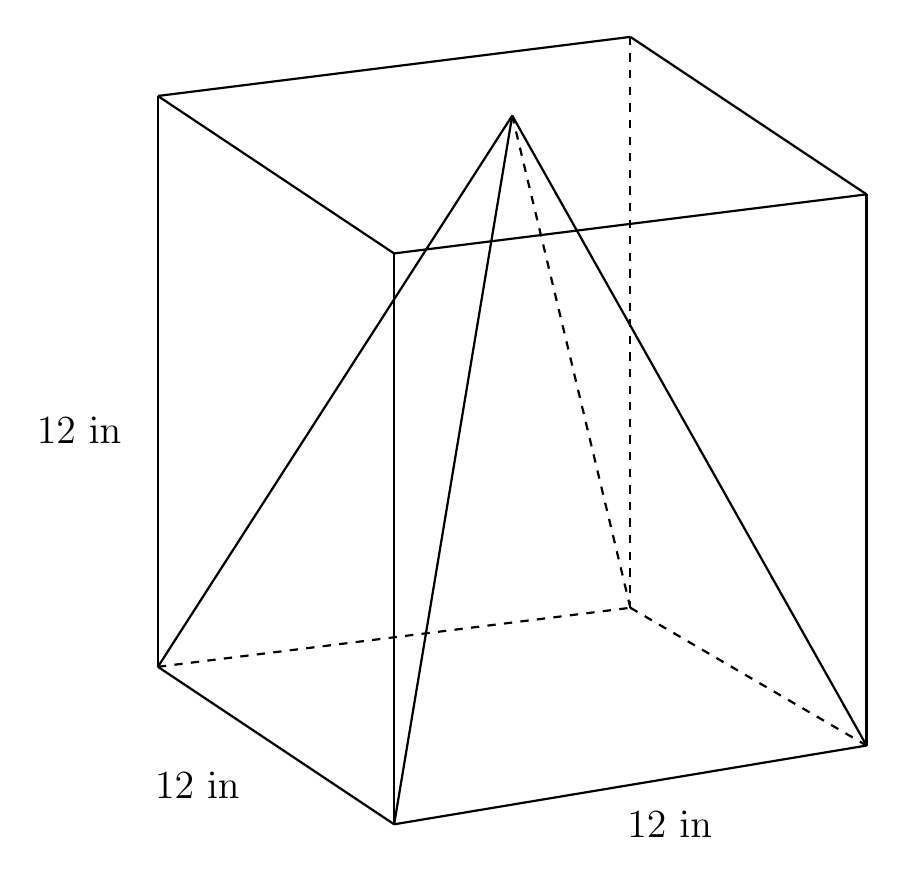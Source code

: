 \begin{tikzpicture}
	\node (0) at (0.5, 5) {};
	\node (1) at (-4, -2) {};
	\node (2) at (-1, -4) {};
	\node (3) at (5, -3) {};
	\node (4) at (2, -1.25) {};
	\node (5) at (-4, 5.25) {};
	\node (6) at (-1, 3.25) {};
	\node (7) at (5, 4) {};
	\node (8) at (2, 6) {};

	\draw [thick] (1.center) to (2.center);
	\draw [thick] (2.center) to (0.center);
	\draw [thick] (0.center) to (1.center);
	\draw [thick] (0.center) to (3.center);
	\draw [thick] (3.center) to (2.center);
	\draw [dashed, thick] (1.center) to (4.center);
	\draw [dashed, thick] (4.center) to (3.center);
	\draw [dashed, thick] (4.center) to (0.center);
	\draw [thick] (5.center) to (6.center);
	\draw [thick] (6.center) to (7.center);
	\draw [thick] (7.center) to (8.center);
	\draw [thick] (5.center) to (8.center);
	\draw [thick] (5.center) to (1.center);
	\draw [thick] (6.center) to (2.center);
	\draw [thick] (7.center) to (3.center);
	\draw [dashed, thick] (8.center) to (4.center);
\node at (-3.5,-3.5) {\Large 12 in};
\node at (2.5,-4) {\Large 12 in};
\node at (-5,1) {\Large 12 in};
\end{tikzpicture}
